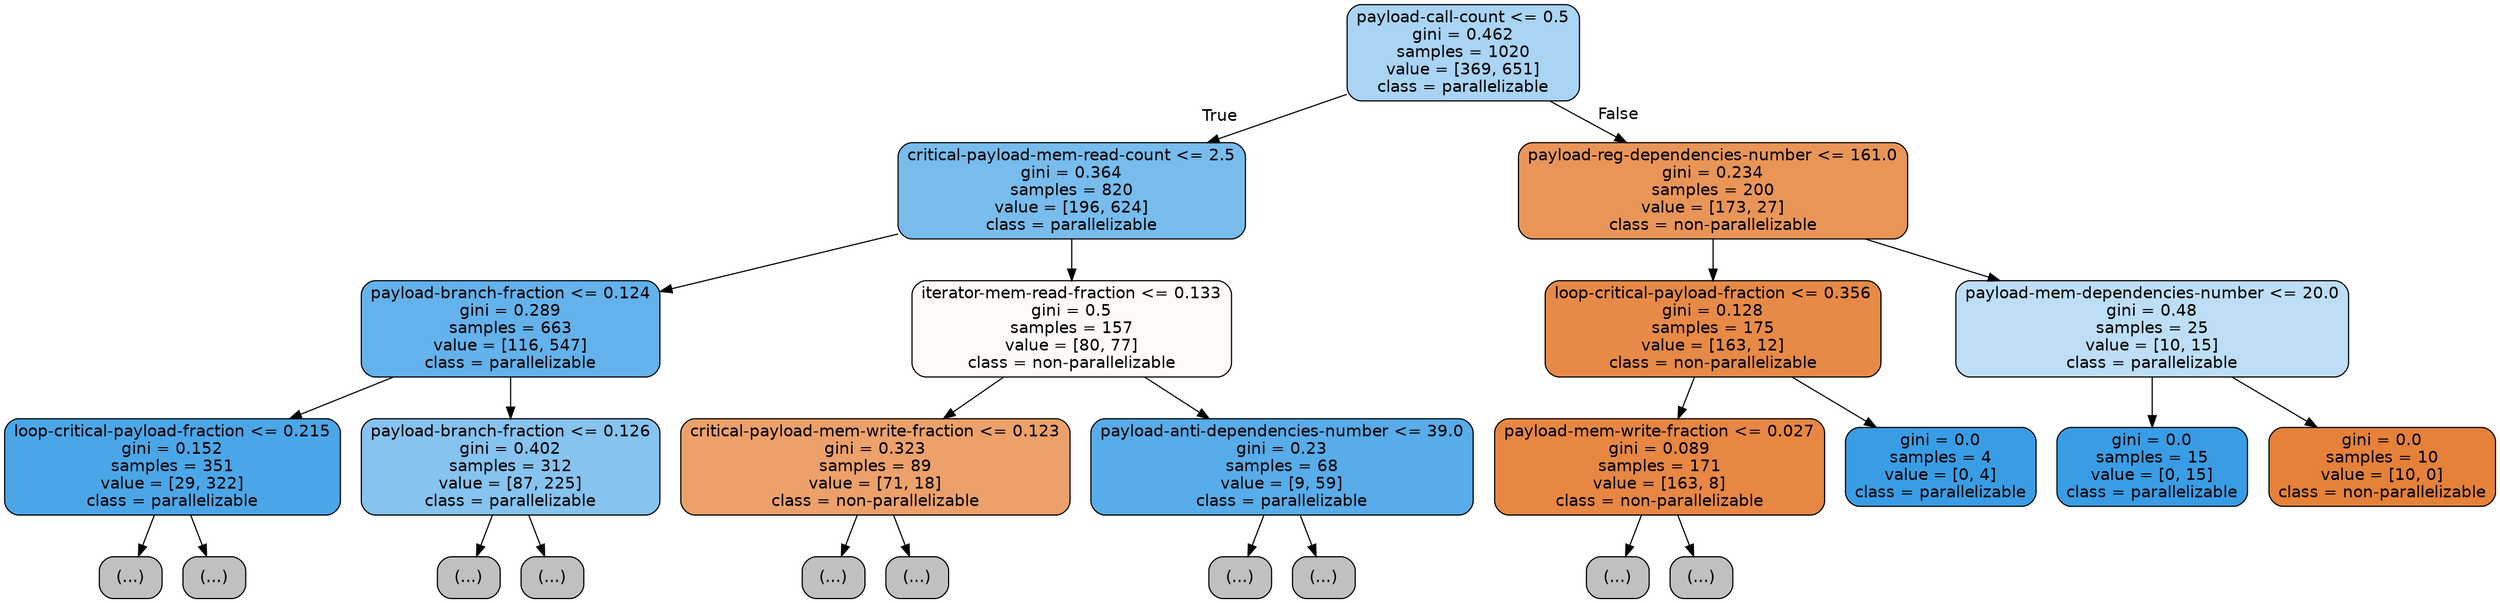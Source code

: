 digraph Tree {
node [shape=box, style="filled, rounded", color="black", fontname=helvetica] ;
edge [fontname=helvetica] ;
0 [label="payload-call-count <= 0.5\ngini = 0.462\nsamples = 1020\nvalue = [369, 651]\nclass = parallelizable", fillcolor="#399de56e"] ;
1 [label="critical-payload-mem-read-count <= 2.5\ngini = 0.364\nsamples = 820\nvalue = [196, 624]\nclass = parallelizable", fillcolor="#399de5af"] ;
0 -> 1 [labeldistance=2.5, labelangle=45, headlabel="True"] ;
2 [label="payload-branch-fraction <= 0.124\ngini = 0.289\nsamples = 663\nvalue = [116, 547]\nclass = parallelizable", fillcolor="#399de5c9"] ;
1 -> 2 ;
3 [label="loop-critical-payload-fraction <= 0.215\ngini = 0.152\nsamples = 351\nvalue = [29, 322]\nclass = parallelizable", fillcolor="#399de5e8"] ;
2 -> 3 ;
4 [label="(...)", fillcolor="#C0C0C0"] ;
3 -> 4 ;
51 [label="(...)", fillcolor="#C0C0C0"] ;
3 -> 51 ;
54 [label="payload-branch-fraction <= 0.126\ngini = 0.402\nsamples = 312\nvalue = [87, 225]\nclass = parallelizable", fillcolor="#399de59c"] ;
2 -> 54 ;
55 [label="(...)", fillcolor="#C0C0C0"] ;
54 -> 55 ;
58 [label="(...)", fillcolor="#C0C0C0"] ;
54 -> 58 ;
159 [label="iterator-mem-read-fraction <= 0.133\ngini = 0.5\nsamples = 157\nvalue = [80, 77]\nclass = non-parallelizable", fillcolor="#e581390a"] ;
1 -> 159 ;
160 [label="critical-payload-mem-write-fraction <= 0.123\ngini = 0.323\nsamples = 89\nvalue = [71, 18]\nclass = non-parallelizable", fillcolor="#e58139be"] ;
159 -> 160 ;
161 [label="(...)", fillcolor="#C0C0C0"] ;
160 -> 161 ;
170 [label="(...)", fillcolor="#C0C0C0"] ;
160 -> 170 ;
187 [label="payload-anti-dependencies-number <= 39.0\ngini = 0.23\nsamples = 68\nvalue = [9, 59]\nclass = parallelizable", fillcolor="#399de5d8"] ;
159 -> 187 ;
188 [label="(...)", fillcolor="#C0C0C0"] ;
187 -> 188 ;
191 [label="(...)", fillcolor="#C0C0C0"] ;
187 -> 191 ;
198 [label="payload-reg-dependencies-number <= 161.0\ngini = 0.234\nsamples = 200\nvalue = [173, 27]\nclass = non-parallelizable", fillcolor="#e58139d7"] ;
0 -> 198 [labeldistance=2.5, labelangle=-45, headlabel="False"] ;
199 [label="loop-critical-payload-fraction <= 0.356\ngini = 0.128\nsamples = 175\nvalue = [163, 12]\nclass = non-parallelizable", fillcolor="#e58139ec"] ;
198 -> 199 ;
200 [label="payload-mem-write-fraction <= 0.027\ngini = 0.089\nsamples = 171\nvalue = [163, 8]\nclass = non-parallelizable", fillcolor="#e58139f2"] ;
199 -> 200 ;
201 [label="(...)", fillcolor="#C0C0C0"] ;
200 -> 201 ;
202 [label="(...)", fillcolor="#C0C0C0"] ;
200 -> 202 ;
211 [label="gini = 0.0\nsamples = 4\nvalue = [0, 4]\nclass = parallelizable", fillcolor="#399de5ff"] ;
199 -> 211 ;
212 [label="payload-mem-dependencies-number <= 20.0\ngini = 0.48\nsamples = 25\nvalue = [10, 15]\nclass = parallelizable", fillcolor="#399de555"] ;
198 -> 212 ;
213 [label="gini = 0.0\nsamples = 15\nvalue = [0, 15]\nclass = parallelizable", fillcolor="#399de5ff"] ;
212 -> 213 ;
214 [label="gini = 0.0\nsamples = 10\nvalue = [10, 0]\nclass = non-parallelizable", fillcolor="#e58139ff"] ;
212 -> 214 ;
}
